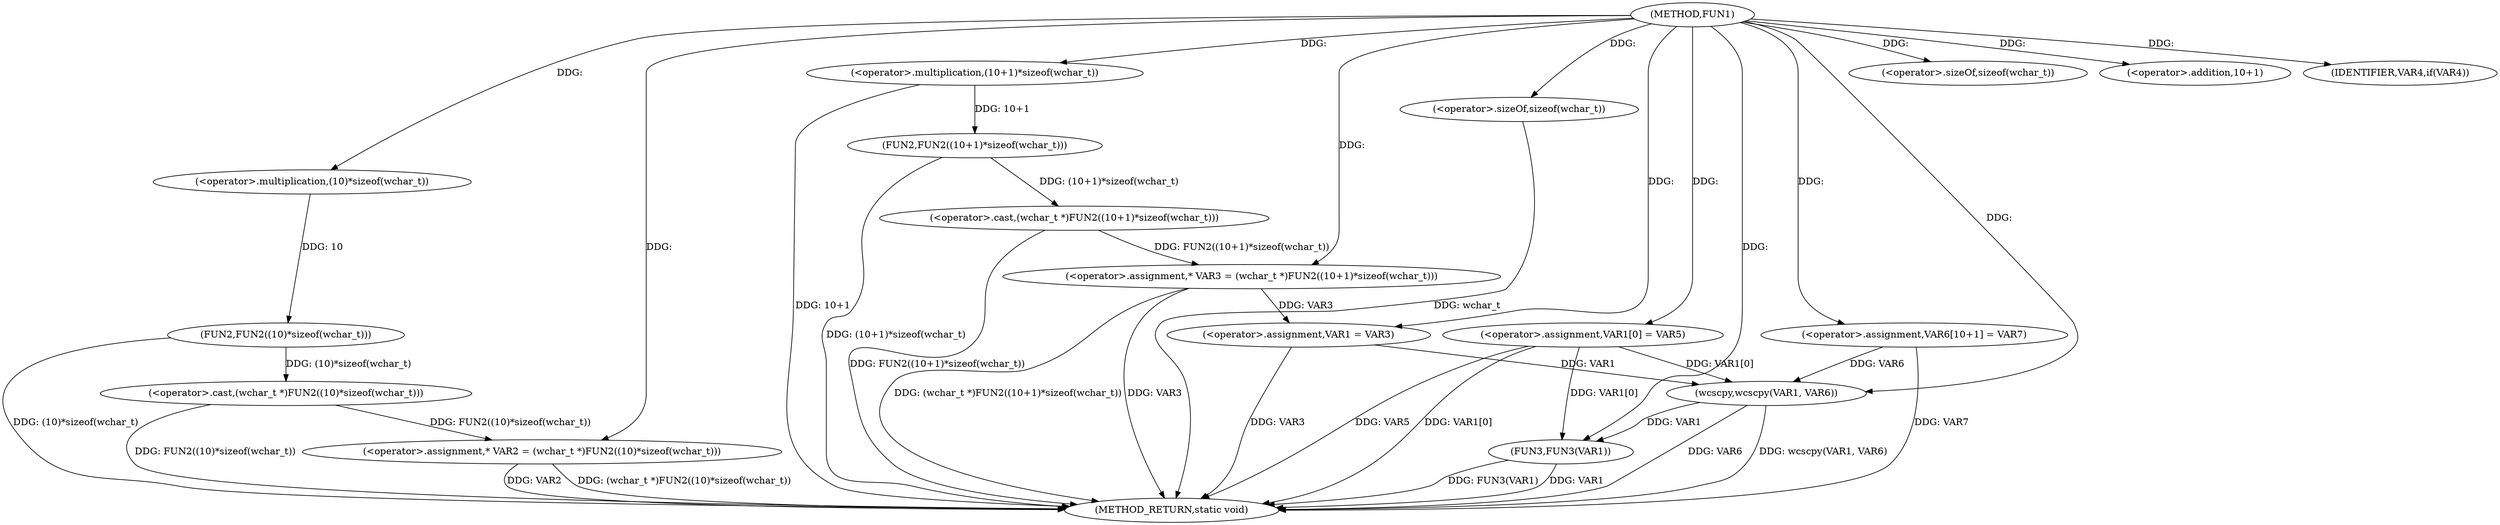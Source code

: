 digraph FUN1 {  
"1000100" [label = "(METHOD,FUN1)" ]
"1000146" [label = "(METHOD_RETURN,static void)" ]
"1000104" [label = "(<operator>.assignment,* VAR2 = (wchar_t *)FUN2((10)*sizeof(wchar_t)))" ]
"1000106" [label = "(<operator>.cast,(wchar_t *)FUN2((10)*sizeof(wchar_t)))" ]
"1000108" [label = "(FUN2,FUN2((10)*sizeof(wchar_t)))" ]
"1000109" [label = "(<operator>.multiplication,(10)*sizeof(wchar_t))" ]
"1000111" [label = "(<operator>.sizeOf,sizeof(wchar_t))" ]
"1000114" [label = "(<operator>.assignment,* VAR3 = (wchar_t *)FUN2((10+1)*sizeof(wchar_t)))" ]
"1000116" [label = "(<operator>.cast,(wchar_t *)FUN2((10+1)*sizeof(wchar_t)))" ]
"1000118" [label = "(FUN2,FUN2((10+1)*sizeof(wchar_t)))" ]
"1000119" [label = "(<operator>.multiplication,(10+1)*sizeof(wchar_t))" ]
"1000120" [label = "(<operator>.addition,10+1)" ]
"1000123" [label = "(<operator>.sizeOf,sizeof(wchar_t))" ]
"1000126" [label = "(IDENTIFIER,VAR4,if(VAR4))" ]
"1000128" [label = "(<operator>.assignment,VAR1 = VAR3)" ]
"1000131" [label = "(<operator>.assignment,VAR1[0] = VAR5)" ]
"1000138" [label = "(<operator>.assignment,VAR6[10+1] = VAR7)" ]
"1000141" [label = "(wcscpy,wcscpy(VAR1, VAR6))" ]
"1000144" [label = "(FUN3,FUN3(VAR1))" ]
  "1000128" -> "1000146"  [ label = "DDG: VAR3"] 
  "1000106" -> "1000146"  [ label = "DDG: FUN2((10)*sizeof(wchar_t))"] 
  "1000104" -> "1000146"  [ label = "DDG: VAR2"] 
  "1000138" -> "1000146"  [ label = "DDG: VAR7"] 
  "1000144" -> "1000146"  [ label = "DDG: FUN3(VAR1)"] 
  "1000114" -> "1000146"  [ label = "DDG: VAR3"] 
  "1000116" -> "1000146"  [ label = "DDG: FUN2((10+1)*sizeof(wchar_t))"] 
  "1000118" -> "1000146"  [ label = "DDG: (10+1)*sizeof(wchar_t)"] 
  "1000114" -> "1000146"  [ label = "DDG: (wchar_t *)FUN2((10+1)*sizeof(wchar_t))"] 
  "1000131" -> "1000146"  [ label = "DDG: VAR1[0]"] 
  "1000141" -> "1000146"  [ label = "DDG: wcscpy(VAR1, VAR6)"] 
  "1000131" -> "1000146"  [ label = "DDG: VAR5"] 
  "1000119" -> "1000146"  [ label = "DDG: 10+1"] 
  "1000141" -> "1000146"  [ label = "DDG: VAR6"] 
  "1000144" -> "1000146"  [ label = "DDG: VAR1"] 
  "1000104" -> "1000146"  [ label = "DDG: (wchar_t *)FUN2((10)*sizeof(wchar_t))"] 
  "1000108" -> "1000146"  [ label = "DDG: (10)*sizeof(wchar_t)"] 
  "1000123" -> "1000146"  [ label = "DDG: wchar_t"] 
  "1000106" -> "1000104"  [ label = "DDG: FUN2((10)*sizeof(wchar_t))"] 
  "1000100" -> "1000104"  [ label = "DDG: "] 
  "1000108" -> "1000106"  [ label = "DDG: (10)*sizeof(wchar_t)"] 
  "1000109" -> "1000108"  [ label = "DDG: 10"] 
  "1000100" -> "1000109"  [ label = "DDG: "] 
  "1000100" -> "1000111"  [ label = "DDG: "] 
  "1000116" -> "1000114"  [ label = "DDG: FUN2((10+1)*sizeof(wchar_t))"] 
  "1000100" -> "1000114"  [ label = "DDG: "] 
  "1000118" -> "1000116"  [ label = "DDG: (10+1)*sizeof(wchar_t)"] 
  "1000119" -> "1000118"  [ label = "DDG: 10+1"] 
  "1000100" -> "1000119"  [ label = "DDG: "] 
  "1000100" -> "1000120"  [ label = "DDG: "] 
  "1000100" -> "1000123"  [ label = "DDG: "] 
  "1000100" -> "1000126"  [ label = "DDG: "] 
  "1000114" -> "1000128"  [ label = "DDG: VAR3"] 
  "1000100" -> "1000128"  [ label = "DDG: "] 
  "1000100" -> "1000131"  [ label = "DDG: "] 
  "1000100" -> "1000138"  [ label = "DDG: "] 
  "1000131" -> "1000141"  [ label = "DDG: VAR1[0]"] 
  "1000128" -> "1000141"  [ label = "DDG: VAR1"] 
  "1000100" -> "1000141"  [ label = "DDG: "] 
  "1000138" -> "1000141"  [ label = "DDG: VAR6"] 
  "1000141" -> "1000144"  [ label = "DDG: VAR1"] 
  "1000131" -> "1000144"  [ label = "DDG: VAR1[0]"] 
  "1000100" -> "1000144"  [ label = "DDG: "] 
}
